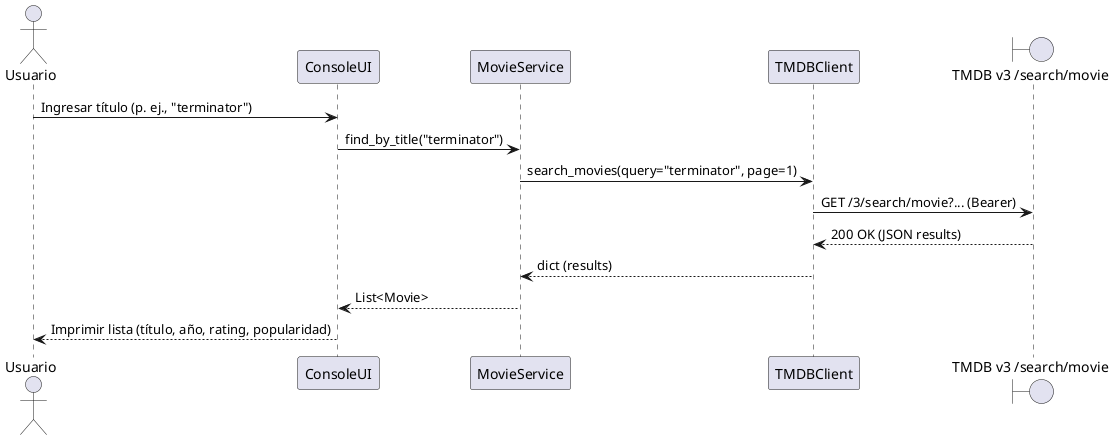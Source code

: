 @startuml

actor Usuario as U
participant ConsoleUI as UI
participant MovieService as SVC
participant TMDBClient as API
boundary "TMDB v3 /search/movie" as TMDB

U -> UI: Ingresar título (p. ej., "terminator")
UI -> SVC: find_by_title("terminator")
SVC -> API: search_movies(query="terminator", page=1)
API -> TMDB: GET /3/search/movie?... (Bearer)
TMDB --> API: 200 OK (JSON results)
API --> SVC: dict (results)
SVC --> UI: List<Movie>
UI --> U: Imprimir lista (título, año, rating, popularidad)

@enduml

